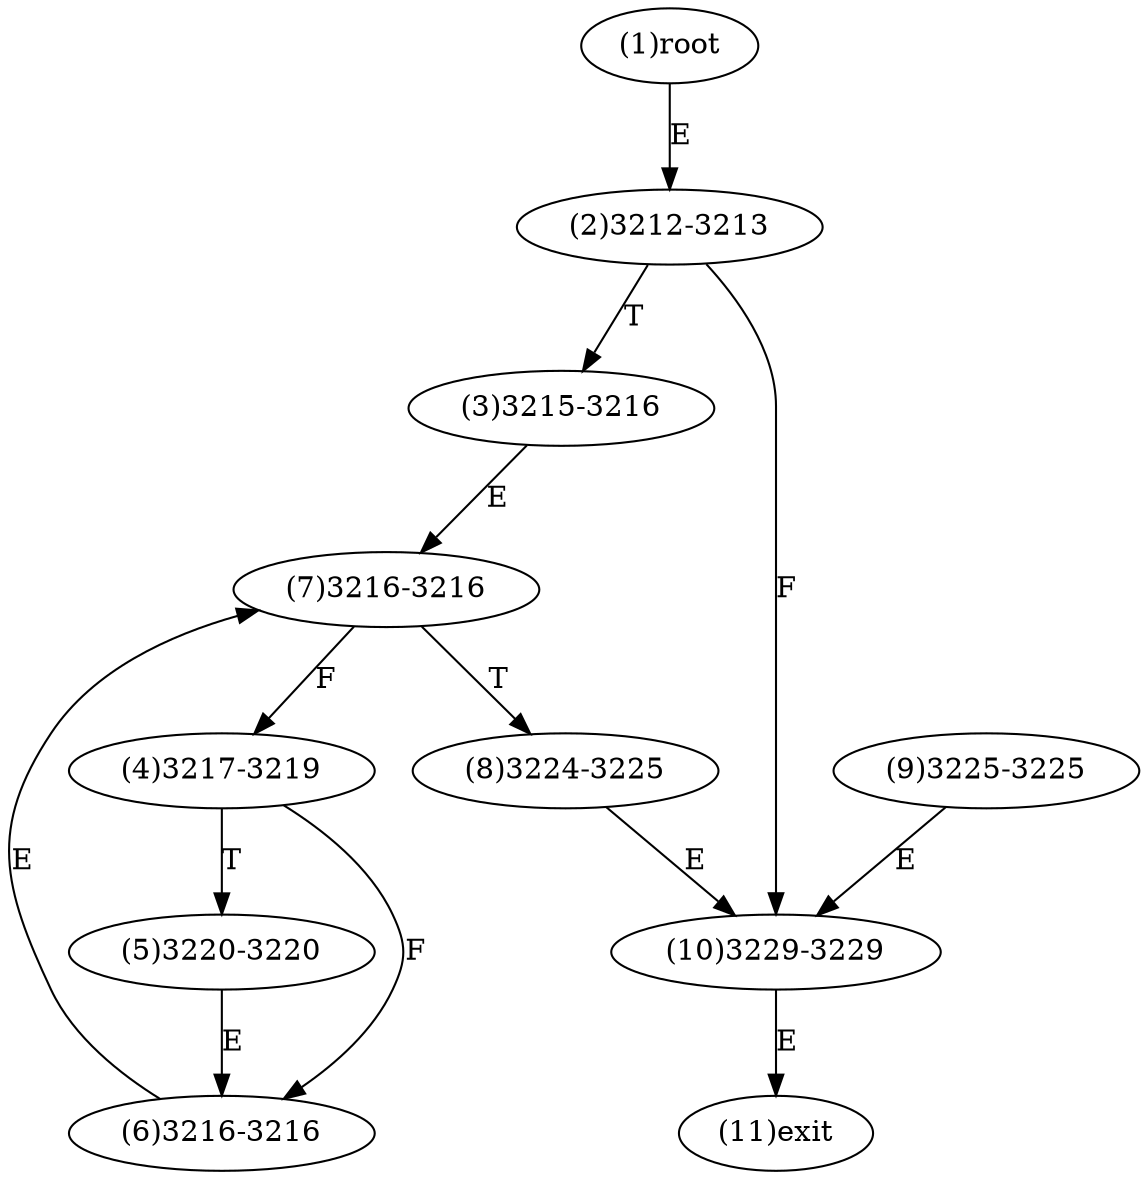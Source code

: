 digraph "" { 
1[ label="(1)root"];
2[ label="(2)3212-3213"];
3[ label="(3)3215-3216"];
4[ label="(4)3217-3219"];
5[ label="(5)3220-3220"];
6[ label="(6)3216-3216"];
7[ label="(7)3216-3216"];
8[ label="(8)3224-3225"];
9[ label="(9)3225-3225"];
10[ label="(10)3229-3229"];
11[ label="(11)exit"];
1->2[ label="E"];
2->10[ label="F"];
2->3[ label="T"];
3->7[ label="E"];
4->6[ label="F"];
4->5[ label="T"];
5->6[ label="E"];
6->7[ label="E"];
7->4[ label="F"];
7->8[ label="T"];
8->10[ label="E"];
9->10[ label="E"];
10->11[ label="E"];
}